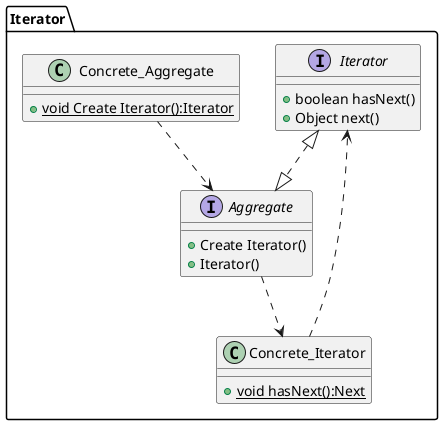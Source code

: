@startuml
interface Iterator.Iterator {
+ boolean hasNext()
+ Object next()
}
interface Iterator.Aggregate {
+ Create Iterator()
+ Iterator()
}
class Iterator.Concrete_Iterator {
+ {static} void hasNext():Next
}
class Iterator.Concrete_Aggregate {
+ {static} void Create Iterator():Iterator
}

Iterator.Iterator <|..|> Iterator.Aggregate
Iterator.Aggregate ..> Iterator.Concrete_Iterator
Iterator.Concrete_Iterator ..> Iterator.Iterator
Iterator.Concrete_Aggregate ..> Iterator.Aggregate
@enduml